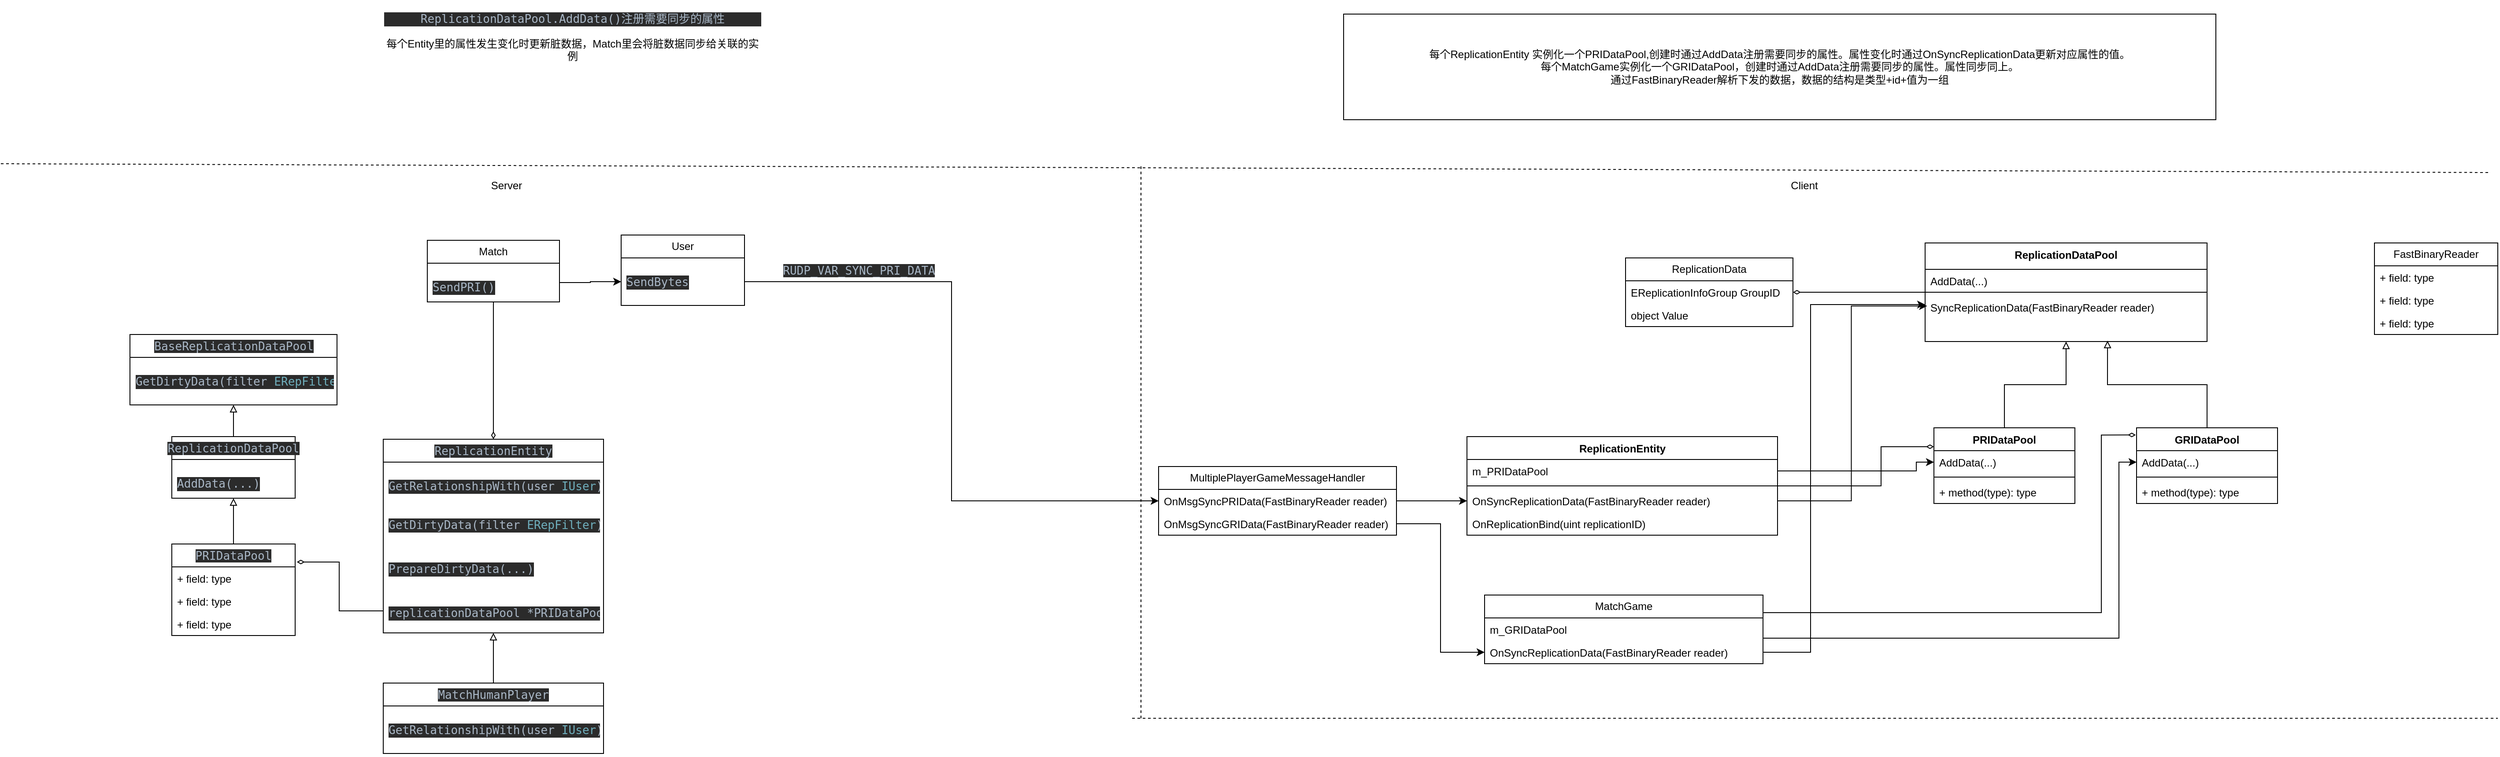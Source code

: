 <mxfile version="21.3.2" type="github">
  <diagram name="第 1 页" id="ozhlEDh4OqDTrrgAJ7Wa">
    <mxGraphModel dx="3607" dy="1046" grid="1" gridSize="10" guides="1" tooltips="1" connect="1" arrows="1" fold="1" page="1" pageScale="1" pageWidth="827" pageHeight="1169" math="0" shadow="0">
      <root>
        <mxCell id="0" />
        <mxCell id="1" parent="0" />
        <mxCell id="N430Aj534q1zeIAL79OQ-1" value="ReplicationData" style="swimlane;fontStyle=0;childLayout=stackLayout;horizontal=1;startSize=26;fillColor=none;horizontalStack=0;resizeParent=1;resizeParentMax=0;resizeLast=0;collapsible=1;marginBottom=0;whiteSpace=wrap;html=1;" vertex="1" parent="1">
          <mxGeometry x="440" y="407" width="190" height="78" as="geometry" />
        </mxCell>
        <mxCell id="N430Aj534q1zeIAL79OQ-2" value="EReplicationInfoGroup GroupID" style="text;strokeColor=none;fillColor=none;align=left;verticalAlign=top;spacingLeft=4;spacingRight=4;overflow=hidden;rotatable=0;points=[[0,0.5],[1,0.5]];portConstraint=eastwest;whiteSpace=wrap;html=1;" vertex="1" parent="N430Aj534q1zeIAL79OQ-1">
          <mxGeometry y="26" width="190" height="26" as="geometry" />
        </mxCell>
        <mxCell id="N430Aj534q1zeIAL79OQ-3" value="object Value" style="text;strokeColor=none;fillColor=none;align=left;verticalAlign=top;spacingLeft=4;spacingRight=4;overflow=hidden;rotatable=0;points=[[0,0.5],[1,0.5]];portConstraint=eastwest;whiteSpace=wrap;html=1;" vertex="1" parent="N430Aj534q1zeIAL79OQ-1">
          <mxGeometry y="52" width="190" height="26" as="geometry" />
        </mxCell>
        <mxCell id="N430Aj534q1zeIAL79OQ-25" style="edgeStyle=orthogonalEdgeStyle;rounded=0;orthogonalLoop=1;jettySize=auto;html=1;endArrow=diamondThin;endFill=0;" edge="1" parent="1" source="N430Aj534q1zeIAL79OQ-6" target="N430Aj534q1zeIAL79OQ-1">
          <mxGeometry relative="1" as="geometry" />
        </mxCell>
        <mxCell id="N430Aj534q1zeIAL79OQ-6" value="ReplicationDataPool" style="swimlane;fontStyle=1;align=center;verticalAlign=top;childLayout=stackLayout;horizontal=1;startSize=30;horizontalStack=0;resizeParent=1;resizeParentMax=0;resizeLast=0;collapsible=1;marginBottom=0;whiteSpace=wrap;html=1;" vertex="1" parent="1">
          <mxGeometry x="780" y="390" width="320" height="112" as="geometry" />
        </mxCell>
        <mxCell id="N430Aj534q1zeIAL79OQ-7" value="AddData(...)" style="text;strokeColor=none;fillColor=none;align=left;verticalAlign=top;spacingLeft=4;spacingRight=4;overflow=hidden;rotatable=0;points=[[0,0.5],[1,0.5]];portConstraint=eastwest;whiteSpace=wrap;html=1;" vertex="1" parent="N430Aj534q1zeIAL79OQ-6">
          <mxGeometry y="30" width="320" height="22" as="geometry" />
        </mxCell>
        <mxCell id="N430Aj534q1zeIAL79OQ-8" value="" style="line;strokeWidth=1;fillColor=none;align=left;verticalAlign=middle;spacingTop=-1;spacingLeft=3;spacingRight=3;rotatable=0;labelPosition=right;points=[];portConstraint=eastwest;strokeColor=inherit;" vertex="1" parent="N430Aj534q1zeIAL79OQ-6">
          <mxGeometry y="52" width="320" height="8" as="geometry" />
        </mxCell>
        <mxCell id="N430Aj534q1zeIAL79OQ-9" value="SyncReplicationData(FastBinaryReader reader)" style="text;strokeColor=none;fillColor=none;align=left;verticalAlign=top;spacingLeft=4;spacingRight=4;overflow=hidden;rotatable=0;points=[[0,0.5],[1,0.5]];portConstraint=eastwest;whiteSpace=wrap;html=1;" vertex="1" parent="N430Aj534q1zeIAL79OQ-6">
          <mxGeometry y="60" width="320" height="52" as="geometry" />
        </mxCell>
        <mxCell id="N430Aj534q1zeIAL79OQ-26" style="edgeStyle=orthogonalEdgeStyle;rounded=0;orthogonalLoop=1;jettySize=auto;html=1;endArrow=diamondThin;endFill=0;entryX=0;entryY=0.25;entryDx=0;entryDy=0;" edge="1" parent="1" source="N430Aj534q1zeIAL79OQ-10" target="N430Aj534q1zeIAL79OQ-19">
          <mxGeometry relative="1" as="geometry">
            <Array as="points">
              <mxPoint x="730" y="666" />
              <mxPoint x="730" y="622" />
            </Array>
          </mxGeometry>
        </mxCell>
        <mxCell id="N430Aj534q1zeIAL79OQ-10" value="ReplicationEntity" style="swimlane;fontStyle=1;align=center;verticalAlign=top;childLayout=stackLayout;horizontal=1;startSize=26;horizontalStack=0;resizeParent=1;resizeParentMax=0;resizeLast=0;collapsible=1;marginBottom=0;whiteSpace=wrap;html=1;" vertex="1" parent="1">
          <mxGeometry x="260" y="610" width="352.5" height="112" as="geometry" />
        </mxCell>
        <mxCell id="N430Aj534q1zeIAL79OQ-11" value="m_PRIDataPool" style="text;strokeColor=none;fillColor=none;align=left;verticalAlign=top;spacingLeft=4;spacingRight=4;overflow=hidden;rotatable=0;points=[[0,0.5],[1,0.5]];portConstraint=eastwest;whiteSpace=wrap;html=1;" vertex="1" parent="N430Aj534q1zeIAL79OQ-10">
          <mxGeometry y="26" width="352.5" height="26" as="geometry" />
        </mxCell>
        <mxCell id="N430Aj534q1zeIAL79OQ-12" value="" style="line;strokeWidth=1;fillColor=none;align=left;verticalAlign=middle;spacingTop=-1;spacingLeft=3;spacingRight=3;rotatable=0;labelPosition=right;points=[];portConstraint=eastwest;strokeColor=inherit;" vertex="1" parent="N430Aj534q1zeIAL79OQ-10">
          <mxGeometry y="52" width="352.5" height="8" as="geometry" />
        </mxCell>
        <mxCell id="N430Aj534q1zeIAL79OQ-13" value="OnSyncReplicationData(FastBinaryReader reader)" style="text;strokeColor=none;fillColor=none;align=left;verticalAlign=top;spacingLeft=4;spacingRight=4;overflow=hidden;rotatable=0;points=[[0,0.5],[1,0.5]];portConstraint=eastwest;whiteSpace=wrap;html=1;" vertex="1" parent="N430Aj534q1zeIAL79OQ-10">
          <mxGeometry y="60" width="352.5" height="26" as="geometry" />
        </mxCell>
        <mxCell id="N430Aj534q1zeIAL79OQ-28" value="OnReplicationBind(uint replicationID)" style="text;strokeColor=none;fillColor=none;align=left;verticalAlign=top;spacingLeft=4;spacingRight=4;overflow=hidden;rotatable=0;points=[[0,0.5],[1,0.5]];portConstraint=eastwest;whiteSpace=wrap;html=1;" vertex="1" parent="N430Aj534q1zeIAL79OQ-10">
          <mxGeometry y="86" width="352.5" height="26" as="geometry" />
        </mxCell>
        <mxCell id="N430Aj534q1zeIAL79OQ-14" value="MultiplePlayerGameMessageHandler" style="swimlane;fontStyle=0;childLayout=stackLayout;horizontal=1;startSize=26;fillColor=none;horizontalStack=0;resizeParent=1;resizeParentMax=0;resizeLast=0;collapsible=1;marginBottom=0;whiteSpace=wrap;html=1;" vertex="1" parent="1">
          <mxGeometry x="-90" y="644" width="270" height="78" as="geometry" />
        </mxCell>
        <mxCell id="N430Aj534q1zeIAL79OQ-15" value="OnMsgSyncPRIData(FastBinaryReader reader)" style="text;strokeColor=none;fillColor=none;align=left;verticalAlign=top;spacingLeft=4;spacingRight=4;overflow=hidden;rotatable=0;points=[[0,0.5],[1,0.5]];portConstraint=eastwest;whiteSpace=wrap;html=1;" vertex="1" parent="N430Aj534q1zeIAL79OQ-14">
          <mxGeometry y="26" width="270" height="26" as="geometry" />
        </mxCell>
        <mxCell id="N430Aj534q1zeIAL79OQ-47" value="OnMsgSyncGRIData(FastBinaryReader reader)" style="text;strokeColor=none;fillColor=none;align=left;verticalAlign=top;spacingLeft=4;spacingRight=4;overflow=hidden;rotatable=0;points=[[0,0.5],[1,0.5]];portConstraint=eastwest;whiteSpace=wrap;html=1;" vertex="1" parent="N430Aj534q1zeIAL79OQ-14">
          <mxGeometry y="52" width="270" height="26" as="geometry" />
        </mxCell>
        <mxCell id="N430Aj534q1zeIAL79OQ-18" style="edgeStyle=orthogonalEdgeStyle;rounded=0;orthogonalLoop=1;jettySize=auto;html=1;entryX=0;entryY=0.5;entryDx=0;entryDy=0;" edge="1" parent="1" source="N430Aj534q1zeIAL79OQ-15" target="N430Aj534q1zeIAL79OQ-13">
          <mxGeometry relative="1" as="geometry" />
        </mxCell>
        <mxCell id="N430Aj534q1zeIAL79OQ-24" style="edgeStyle=orthogonalEdgeStyle;rounded=0;orthogonalLoop=1;jettySize=auto;html=1;endArrow=block;endFill=0;" edge="1" parent="1" source="N430Aj534q1zeIAL79OQ-19" target="N430Aj534q1zeIAL79OQ-6">
          <mxGeometry relative="1" as="geometry" />
        </mxCell>
        <mxCell id="N430Aj534q1zeIAL79OQ-19" value="PRIDataPool" style="swimlane;fontStyle=1;align=center;verticalAlign=top;childLayout=stackLayout;horizontal=1;startSize=26;horizontalStack=0;resizeParent=1;resizeParentMax=0;resizeLast=0;collapsible=1;marginBottom=0;whiteSpace=wrap;html=1;" vertex="1" parent="1">
          <mxGeometry x="790" y="600" width="160" height="86" as="geometry" />
        </mxCell>
        <mxCell id="N430Aj534q1zeIAL79OQ-20" value="AddData(...)" style="text;strokeColor=none;fillColor=none;align=left;verticalAlign=top;spacingLeft=4;spacingRight=4;overflow=hidden;rotatable=0;points=[[0,0.5],[1,0.5]];portConstraint=eastwest;whiteSpace=wrap;html=1;" vertex="1" parent="N430Aj534q1zeIAL79OQ-19">
          <mxGeometry y="26" width="160" height="26" as="geometry" />
        </mxCell>
        <mxCell id="N430Aj534q1zeIAL79OQ-21" value="" style="line;strokeWidth=1;fillColor=none;align=left;verticalAlign=middle;spacingTop=-1;spacingLeft=3;spacingRight=3;rotatable=0;labelPosition=right;points=[];portConstraint=eastwest;strokeColor=inherit;" vertex="1" parent="N430Aj534q1zeIAL79OQ-19">
          <mxGeometry y="52" width="160" height="8" as="geometry" />
        </mxCell>
        <mxCell id="N430Aj534q1zeIAL79OQ-22" value="+ method(type): type" style="text;strokeColor=none;fillColor=none;align=left;verticalAlign=top;spacingLeft=4;spacingRight=4;overflow=hidden;rotatable=0;points=[[0,0.5],[1,0.5]];portConstraint=eastwest;whiteSpace=wrap;html=1;" vertex="1" parent="N430Aj534q1zeIAL79OQ-19">
          <mxGeometry y="60" width="160" height="26" as="geometry" />
        </mxCell>
        <mxCell id="N430Aj534q1zeIAL79OQ-27" style="edgeStyle=orthogonalEdgeStyle;rounded=0;orthogonalLoop=1;jettySize=auto;html=1;entryX=0.007;entryY=0.224;entryDx=0;entryDy=0;entryPerimeter=0;" edge="1" parent="1" source="N430Aj534q1zeIAL79OQ-13" target="N430Aj534q1zeIAL79OQ-9">
          <mxGeometry relative="1" as="geometry" />
        </mxCell>
        <mxCell id="N430Aj534q1zeIAL79OQ-31" style="edgeStyle=orthogonalEdgeStyle;rounded=0;orthogonalLoop=1;jettySize=auto;html=1;exitX=1;exitY=0.5;exitDx=0;exitDy=0;entryX=0;entryY=0.5;entryDx=0;entryDy=0;" edge="1" parent="1" source="N430Aj534q1zeIAL79OQ-11" target="N430Aj534q1zeIAL79OQ-20">
          <mxGeometry relative="1" as="geometry">
            <Array as="points">
              <mxPoint x="770" y="649" />
              <mxPoint x="770" y="639" />
            </Array>
          </mxGeometry>
        </mxCell>
        <mxCell id="N430Aj534q1zeIAL79OQ-36" style="edgeStyle=orthogonalEdgeStyle;rounded=0;orthogonalLoop=1;jettySize=auto;html=1;entryX=0.647;entryY=0.981;entryDx=0;entryDy=0;entryPerimeter=0;endArrow=block;endFill=0;" edge="1" parent="1" source="N430Aj534q1zeIAL79OQ-32" target="N430Aj534q1zeIAL79OQ-9">
          <mxGeometry relative="1" as="geometry" />
        </mxCell>
        <mxCell id="N430Aj534q1zeIAL79OQ-32" value="GRIDataPool" style="swimlane;fontStyle=1;align=center;verticalAlign=top;childLayout=stackLayout;horizontal=1;startSize=26;horizontalStack=0;resizeParent=1;resizeParentMax=0;resizeLast=0;collapsible=1;marginBottom=0;whiteSpace=wrap;html=1;" vertex="1" parent="1">
          <mxGeometry x="1020" y="600" width="160" height="86" as="geometry" />
        </mxCell>
        <mxCell id="N430Aj534q1zeIAL79OQ-33" value="AddData(...)" style="text;strokeColor=none;fillColor=none;align=left;verticalAlign=top;spacingLeft=4;spacingRight=4;overflow=hidden;rotatable=0;points=[[0,0.5],[1,0.5]];portConstraint=eastwest;whiteSpace=wrap;html=1;" vertex="1" parent="N430Aj534q1zeIAL79OQ-32">
          <mxGeometry y="26" width="160" height="26" as="geometry" />
        </mxCell>
        <mxCell id="N430Aj534q1zeIAL79OQ-34" value="" style="line;strokeWidth=1;fillColor=none;align=left;verticalAlign=middle;spacingTop=-1;spacingLeft=3;spacingRight=3;rotatable=0;labelPosition=right;points=[];portConstraint=eastwest;strokeColor=inherit;" vertex="1" parent="N430Aj534q1zeIAL79OQ-32">
          <mxGeometry y="52" width="160" height="8" as="geometry" />
        </mxCell>
        <mxCell id="N430Aj534q1zeIAL79OQ-35" value="+ method(type): type" style="text;strokeColor=none;fillColor=none;align=left;verticalAlign=top;spacingLeft=4;spacingRight=4;overflow=hidden;rotatable=0;points=[[0,0.5],[1,0.5]];portConstraint=eastwest;whiteSpace=wrap;html=1;" vertex="1" parent="N430Aj534q1zeIAL79OQ-32">
          <mxGeometry y="60" width="160" height="26" as="geometry" />
        </mxCell>
        <mxCell id="N430Aj534q1zeIAL79OQ-44" style="edgeStyle=orthogonalEdgeStyle;rounded=0;orthogonalLoop=1;jettySize=auto;html=1;entryX=-0.006;entryY=0.095;entryDx=0;entryDy=0;entryPerimeter=0;endArrow=diamondThin;endFill=0;" edge="1" parent="1" source="N430Aj534q1zeIAL79OQ-37" target="N430Aj534q1zeIAL79OQ-32">
          <mxGeometry relative="1" as="geometry">
            <Array as="points">
              <mxPoint x="980" y="810" />
              <mxPoint x="980" y="608" />
            </Array>
          </mxGeometry>
        </mxCell>
        <mxCell id="N430Aj534q1zeIAL79OQ-37" value="MatchGame" style="swimlane;fontStyle=0;childLayout=stackLayout;horizontal=1;startSize=26;fillColor=none;horizontalStack=0;resizeParent=1;resizeParentMax=0;resizeLast=0;collapsible=1;marginBottom=0;whiteSpace=wrap;html=1;" vertex="1" parent="1">
          <mxGeometry x="280" y="790" width="316" height="78" as="geometry" />
        </mxCell>
        <mxCell id="N430Aj534q1zeIAL79OQ-38" value="m_GRIDataPool" style="text;strokeColor=none;fillColor=none;align=left;verticalAlign=top;spacingLeft=4;spacingRight=4;overflow=hidden;rotatable=0;points=[[0,0.5],[1,0.5]];portConstraint=eastwest;whiteSpace=wrap;html=1;" vertex="1" parent="N430Aj534q1zeIAL79OQ-37">
          <mxGeometry y="26" width="316" height="26" as="geometry" />
        </mxCell>
        <mxCell id="N430Aj534q1zeIAL79OQ-39" value="OnSyncReplicationData(FastBinaryReader reader)" style="text;strokeColor=none;fillColor=none;align=left;verticalAlign=top;spacingLeft=4;spacingRight=4;overflow=hidden;rotatable=0;points=[[0,0.5],[1,0.5]];portConstraint=eastwest;whiteSpace=wrap;html=1;" vertex="1" parent="N430Aj534q1zeIAL79OQ-37">
          <mxGeometry y="52" width="316" height="26" as="geometry" />
        </mxCell>
        <mxCell id="N430Aj534q1zeIAL79OQ-45" style="edgeStyle=orthogonalEdgeStyle;rounded=0;orthogonalLoop=1;jettySize=auto;html=1;entryX=0;entryY=0.5;entryDx=0;entryDy=0;" edge="1" parent="1" source="N430Aj534q1zeIAL79OQ-38" target="N430Aj534q1zeIAL79OQ-33">
          <mxGeometry relative="1" as="geometry">
            <Array as="points">
              <mxPoint x="1000" y="839" />
              <mxPoint x="1000" y="639" />
            </Array>
          </mxGeometry>
        </mxCell>
        <mxCell id="N430Aj534q1zeIAL79OQ-46" style="edgeStyle=orthogonalEdgeStyle;rounded=0;orthogonalLoop=1;jettySize=auto;html=1;entryX=0;entryY=0.192;entryDx=0;entryDy=0;entryPerimeter=0;" edge="1" parent="1" source="N430Aj534q1zeIAL79OQ-39" target="N430Aj534q1zeIAL79OQ-9">
          <mxGeometry relative="1" as="geometry">
            <Array as="points">
              <mxPoint x="650" y="855" />
              <mxPoint x="650" y="460" />
            </Array>
          </mxGeometry>
        </mxCell>
        <mxCell id="N430Aj534q1zeIAL79OQ-48" style="edgeStyle=orthogonalEdgeStyle;rounded=0;orthogonalLoop=1;jettySize=auto;html=1;entryX=0;entryY=0.5;entryDx=0;entryDy=0;" edge="1" parent="1" source="N430Aj534q1zeIAL79OQ-47" target="N430Aj534q1zeIAL79OQ-39">
          <mxGeometry relative="1" as="geometry" />
        </mxCell>
        <mxCell id="N430Aj534q1zeIAL79OQ-49" value="" style="endArrow=none;dashed=1;html=1;rounded=0;" edge="1" parent="1">
          <mxGeometry width="50" height="50" relative="1" as="geometry">
            <mxPoint x="-1404.0" y="300" as="sourcePoint" />
            <mxPoint x="1420" y="310" as="targetPoint" />
          </mxGeometry>
        </mxCell>
        <mxCell id="N430Aj534q1zeIAL79OQ-50" value="每个ReplicationEntity 实例化一个PRIDataPool,创建时通过AddData注册需要同步的属性。属性变化时通过OnSyncReplicationData更新对应属性的值。&lt;br&gt;每个MatchGame实例化一个GRIDataPool，创建时通过AddData注册需要同步的属性。属性同步同上。&lt;br&gt;通过FastBinaryReader解析下发的数据，数据的结构是类型+id+值为一组" style="html=1;whiteSpace=wrap;" vertex="1" parent="1">
          <mxGeometry x="120" y="130" width="990" height="120" as="geometry" />
        </mxCell>
        <mxCell id="N430Aj534q1zeIAL79OQ-51" value="" style="endArrow=none;dashed=1;html=1;rounded=0;" edge="1" parent="1">
          <mxGeometry width="50" height="50" relative="1" as="geometry">
            <mxPoint x="-120" y="930" as="sourcePoint" />
            <mxPoint x="1430" y="930" as="targetPoint" />
          </mxGeometry>
        </mxCell>
        <mxCell id="N430Aj534q1zeIAL79OQ-52" value="Client" style="text;html=1;strokeColor=none;fillColor=none;align=center;verticalAlign=middle;whiteSpace=wrap;rounded=0;" vertex="1" parent="1">
          <mxGeometry x="612.5" y="310" width="60" height="30" as="geometry" />
        </mxCell>
        <mxCell id="N430Aj534q1zeIAL79OQ-53" value="" style="endArrow=none;dashed=1;html=1;rounded=0;" edge="1" parent="1">
          <mxGeometry width="50" height="50" relative="1" as="geometry">
            <mxPoint x="-110" y="930" as="sourcePoint" />
            <mxPoint x="-110" y="300" as="targetPoint" />
          </mxGeometry>
        </mxCell>
        <mxCell id="N430Aj534q1zeIAL79OQ-54" value="Server" style="text;html=1;strokeColor=none;fillColor=none;align=center;verticalAlign=middle;whiteSpace=wrap;rounded=0;" vertex="1" parent="1">
          <mxGeometry x="-860" y="310" width="60" height="30" as="geometry" />
        </mxCell>
        <mxCell id="N430Aj534q1zeIAL79OQ-55" value="FastBinaryReader" style="swimlane;fontStyle=0;childLayout=stackLayout;horizontal=1;startSize=26;fillColor=none;horizontalStack=0;resizeParent=1;resizeParentMax=0;resizeLast=0;collapsible=1;marginBottom=0;whiteSpace=wrap;html=1;" vertex="1" parent="1">
          <mxGeometry x="1290" y="390" width="140" height="104" as="geometry" />
        </mxCell>
        <mxCell id="N430Aj534q1zeIAL79OQ-56" value="+ field: type" style="text;strokeColor=none;fillColor=none;align=left;verticalAlign=top;spacingLeft=4;spacingRight=4;overflow=hidden;rotatable=0;points=[[0,0.5],[1,0.5]];portConstraint=eastwest;whiteSpace=wrap;html=1;" vertex="1" parent="N430Aj534q1zeIAL79OQ-55">
          <mxGeometry y="26" width="140" height="26" as="geometry" />
        </mxCell>
        <mxCell id="N430Aj534q1zeIAL79OQ-57" value="+ field: type" style="text;strokeColor=none;fillColor=none;align=left;verticalAlign=top;spacingLeft=4;spacingRight=4;overflow=hidden;rotatable=0;points=[[0,0.5],[1,0.5]];portConstraint=eastwest;whiteSpace=wrap;html=1;" vertex="1" parent="N430Aj534q1zeIAL79OQ-55">
          <mxGeometry y="52" width="140" height="26" as="geometry" />
        </mxCell>
        <mxCell id="N430Aj534q1zeIAL79OQ-58" value="+ field: type" style="text;strokeColor=none;fillColor=none;align=left;verticalAlign=top;spacingLeft=4;spacingRight=4;overflow=hidden;rotatable=0;points=[[0,0.5],[1,0.5]];portConstraint=eastwest;whiteSpace=wrap;html=1;" vertex="1" parent="N430Aj534q1zeIAL79OQ-55">
          <mxGeometry y="78" width="140" height="26" as="geometry" />
        </mxCell>
        <mxCell id="N430Aj534q1zeIAL79OQ-59" value="Match" style="swimlane;fontStyle=0;childLayout=stackLayout;horizontal=1;startSize=26;fillColor=none;horizontalStack=0;resizeParent=1;resizeParentMax=0;resizeLast=0;collapsible=1;marginBottom=0;whiteSpace=wrap;html=1;" vertex="1" parent="1">
          <mxGeometry x="-920" y="387" width="150" height="70" as="geometry" />
        </mxCell>
        <mxCell id="N430Aj534q1zeIAL79OQ-60" value="&lt;pre style=&quot;background-color:#2b2b2b;color:#a9b7c6;font-family:&#39;JetBrains Mono&#39;,monospace;font-size:9.8pt;&quot;&gt;SendPRI()&lt;/pre&gt;" style="text;strokeColor=none;fillColor=none;align=left;verticalAlign=top;spacingLeft=4;spacingRight=4;overflow=hidden;rotatable=0;points=[[0,0.5],[1,0.5]];portConstraint=eastwest;whiteSpace=wrap;html=1;" vertex="1" parent="N430Aj534q1zeIAL79OQ-59">
          <mxGeometry y="26" width="150" height="44" as="geometry" />
        </mxCell>
        <mxCell id="N430Aj534q1zeIAL79OQ-63" value="User" style="swimlane;fontStyle=0;childLayout=stackLayout;horizontal=1;startSize=26;fillColor=none;horizontalStack=0;resizeParent=1;resizeParentMax=0;resizeLast=0;collapsible=1;marginBottom=0;whiteSpace=wrap;html=1;" vertex="1" parent="1">
          <mxGeometry x="-700" y="381" width="140" height="80" as="geometry" />
        </mxCell>
        <mxCell id="N430Aj534q1zeIAL79OQ-64" value="&lt;pre style=&quot;background-color: rgb(43, 43, 43); color: rgb(169, 183, 198); font-family: &amp;quot;JetBrains Mono&amp;quot;, monospace; font-size: 9.8pt;&quot;&gt;SendBytes&lt;/pre&gt;" style="text;strokeColor=none;fillColor=none;align=left;verticalAlign=top;spacingLeft=4;spacingRight=4;overflow=hidden;rotatable=0;points=[[0,0.5],[1,0.5]];portConstraint=eastwest;whiteSpace=wrap;html=1;" vertex="1" parent="N430Aj534q1zeIAL79OQ-63">
          <mxGeometry y="26" width="140" height="54" as="geometry" />
        </mxCell>
        <mxCell id="N430Aj534q1zeIAL79OQ-67" style="edgeStyle=orthogonalEdgeStyle;rounded=0;orthogonalLoop=1;jettySize=auto;html=1;entryX=0;entryY=0.5;entryDx=0;entryDy=0;" edge="1" parent="1" source="N430Aj534q1zeIAL79OQ-64" target="N430Aj534q1zeIAL79OQ-15">
          <mxGeometry relative="1" as="geometry" />
        </mxCell>
        <mxCell id="N430Aj534q1zeIAL79OQ-68" value="&lt;pre style=&quot;background-color:#2b2b2b;color:#a9b7c6;font-family:&#39;JetBrains Mono&#39;,monospace;font-size:9.8pt;&quot;&gt;RUDP_VAR_SYNC_PRI_DATA&lt;/pre&gt;" style="text;html=1;strokeColor=none;fillColor=none;align=center;verticalAlign=middle;whiteSpace=wrap;rounded=0;" vertex="1" parent="1">
          <mxGeometry x="-460" y="406" width="60" height="30" as="geometry" />
        </mxCell>
        <mxCell id="N430Aj534q1zeIAL79OQ-69" style="edgeStyle=orthogonalEdgeStyle;rounded=0;orthogonalLoop=1;jettySize=auto;html=1;exitX=1;exitY=0.5;exitDx=0;exitDy=0;entryX=0;entryY=0.5;entryDx=0;entryDy=0;" edge="1" parent="1" source="N430Aj534q1zeIAL79OQ-60" target="N430Aj534q1zeIAL79OQ-64">
          <mxGeometry relative="1" as="geometry" />
        </mxCell>
        <mxCell id="N430Aj534q1zeIAL79OQ-70" value="&lt;pre style=&quot;background-color:#2b2b2b;color:#a9b7c6;font-family:&#39;JetBrains Mono&#39;,monospace;font-size:9.8pt;&quot;&gt;ReplicationEntity&lt;/pre&gt;" style="swimlane;fontStyle=0;childLayout=stackLayout;horizontal=1;startSize=26;fillColor=none;horizontalStack=0;resizeParent=1;resizeParentMax=0;resizeLast=0;collapsible=1;marginBottom=0;whiteSpace=wrap;html=1;" vertex="1" parent="1">
          <mxGeometry x="-970" y="613" width="250" height="220" as="geometry" />
        </mxCell>
        <mxCell id="N430Aj534q1zeIAL79OQ-71" value="&lt;pre style=&quot;background-color:#2b2b2b;color:#a9b7c6;font-family:&#39;JetBrains Mono&#39;,monospace;font-size:9.8pt;&quot;&gt;GetRelationshipWith(user &lt;span style=&quot;color:#6fafbd;&quot;&gt;IUser&lt;/span&gt;)&lt;/pre&gt;" style="text;strokeColor=none;fillColor=none;align=left;verticalAlign=top;spacingLeft=4;spacingRight=4;overflow=hidden;rotatable=0;points=[[0,0.5],[1,0.5]];portConstraint=eastwest;whiteSpace=wrap;html=1;" vertex="1" parent="N430Aj534q1zeIAL79OQ-70">
          <mxGeometry y="26" width="250" height="44" as="geometry" />
        </mxCell>
        <mxCell id="N430Aj534q1zeIAL79OQ-74" value="&lt;pre style=&quot;background-color:#2b2b2b;color:#a9b7c6;font-family:&#39;JetBrains Mono&#39;,monospace;font-size:9.8pt;&quot;&gt;&lt;pre style=&quot;font-family: &amp;quot;JetBrains Mono&amp;quot;, monospace; font-size: 9.8pt;&quot;&gt;GetDirtyData(filter &lt;span style=&quot;color:#6fafbd;&quot;&gt;ERepFilter&lt;/span&gt;)&lt;/pre&gt;&lt;/pre&gt;" style="text;strokeColor=none;fillColor=none;align=left;verticalAlign=top;spacingLeft=4;spacingRight=4;overflow=hidden;rotatable=0;points=[[0,0.5],[1,0.5]];portConstraint=eastwest;whiteSpace=wrap;html=1;" vertex="1" parent="N430Aj534q1zeIAL79OQ-70">
          <mxGeometry y="70" width="250" height="50" as="geometry" />
        </mxCell>
        <mxCell id="N430Aj534q1zeIAL79OQ-93" value="&lt;pre style=&quot;background-color:#2b2b2b;color:#a9b7c6;font-family:&#39;JetBrains Mono&#39;,monospace;font-size:9.8pt;&quot;&gt;&lt;pre style=&quot;font-family: &amp;quot;JetBrains Mono&amp;quot;, monospace; font-size: 9.8pt;&quot;&gt;PrepareDirtyData(...)&lt;/pre&gt;&lt;/pre&gt;" style="text;strokeColor=none;fillColor=none;align=left;verticalAlign=top;spacingLeft=4;spacingRight=4;overflow=hidden;rotatable=0;points=[[0,0.5],[1,0.5]];portConstraint=eastwest;whiteSpace=wrap;html=1;" vertex="1" parent="N430Aj534q1zeIAL79OQ-70">
          <mxGeometry y="120" width="250" height="50" as="geometry" />
        </mxCell>
        <mxCell id="N430Aj534q1zeIAL79OQ-100" value="&lt;pre style=&quot;background-color:#2b2b2b;color:#a9b7c6;font-family:&#39;JetBrains Mono&#39;,monospace;font-size:9.8pt;&quot;&gt;&lt;pre style=&quot;font-family: &amp;quot;JetBrains Mono&amp;quot;, monospace; font-size: 9.8pt;&quot;&gt;replicationDataPool *PRIDataPool&lt;/pre&gt;&lt;/pre&gt;" style="text;strokeColor=none;fillColor=none;align=left;verticalAlign=top;spacingLeft=4;spacingRight=4;overflow=hidden;rotatable=0;points=[[0,0.5],[1,0.5]];portConstraint=eastwest;whiteSpace=wrap;html=1;" vertex="1" parent="N430Aj534q1zeIAL79OQ-70">
          <mxGeometry y="170" width="250" height="50" as="geometry" />
        </mxCell>
        <mxCell id="N430Aj534q1zeIAL79OQ-75" style="edgeStyle=orthogonalEdgeStyle;rounded=0;orthogonalLoop=1;jettySize=auto;html=1;entryX=0.5;entryY=0;entryDx=0;entryDy=0;endArrow=diamondThin;endFill=0;" edge="1" parent="1" source="N430Aj534q1zeIAL79OQ-60" target="N430Aj534q1zeIAL79OQ-70">
          <mxGeometry relative="1" as="geometry">
            <Array as="points">
              <mxPoint x="-845" y="490" />
              <mxPoint x="-845" y="490" />
            </Array>
          </mxGeometry>
        </mxCell>
        <mxCell id="N430Aj534q1zeIAL79OQ-79" style="edgeStyle=orthogonalEdgeStyle;rounded=0;orthogonalLoop=1;jettySize=auto;html=1;endArrow=block;endFill=0;" edge="1" parent="1" source="N430Aj534q1zeIAL79OQ-76" target="N430Aj534q1zeIAL79OQ-70">
          <mxGeometry relative="1" as="geometry" />
        </mxCell>
        <mxCell id="N430Aj534q1zeIAL79OQ-76" value="&lt;pre style=&quot;background-color:#2b2b2b;color:#a9b7c6;font-family:&#39;JetBrains Mono&#39;,monospace;font-size:9.8pt;&quot;&gt;&lt;pre style=&quot;font-family: &amp;quot;JetBrains Mono&amp;quot;, monospace; font-size: 9.8pt;&quot;&gt;MatchHumanPlayer&lt;/pre&gt;&lt;/pre&gt;" style="swimlane;fontStyle=0;childLayout=stackLayout;horizontal=1;startSize=26;fillColor=none;horizontalStack=0;resizeParent=1;resizeParentMax=0;resizeLast=0;collapsible=1;marginBottom=0;whiteSpace=wrap;html=1;" vertex="1" parent="1">
          <mxGeometry x="-970" y="890" width="250" height="80" as="geometry" />
        </mxCell>
        <mxCell id="N430Aj534q1zeIAL79OQ-77" value="&lt;pre style=&quot;background-color:#2b2b2b;color:#a9b7c6;font-family:&#39;JetBrains Mono&#39;,monospace;font-size:9.8pt;&quot;&gt;GetRelationshipWith(user &lt;span style=&quot;color:#6fafbd;&quot;&gt;IUser&lt;/span&gt;)&lt;/pre&gt;" style="text;strokeColor=none;fillColor=none;align=left;verticalAlign=top;spacingLeft=4;spacingRight=4;overflow=hidden;rotatable=0;points=[[0,0.5],[1,0.5]];portConstraint=eastwest;whiteSpace=wrap;html=1;" vertex="1" parent="N430Aj534q1zeIAL79OQ-76">
          <mxGeometry y="26" width="250" height="54" as="geometry" />
        </mxCell>
        <mxCell id="N430Aj534q1zeIAL79OQ-91" style="edgeStyle=orthogonalEdgeStyle;rounded=0;orthogonalLoop=1;jettySize=auto;html=1;endArrow=block;endFill=0;" edge="1" parent="1" source="N430Aj534q1zeIAL79OQ-80" target="N430Aj534q1zeIAL79OQ-89">
          <mxGeometry relative="1" as="geometry" />
        </mxCell>
        <mxCell id="N430Aj534q1zeIAL79OQ-80" value="&lt;pre style=&quot;background-color:#2b2b2b;color:#a9b7c6;font-family:&#39;JetBrains Mono&#39;,monospace;font-size:9.8pt;&quot;&gt;ReplicationDataPool&lt;/pre&gt;" style="swimlane;fontStyle=0;childLayout=stackLayout;horizontal=1;startSize=26;fillColor=none;horizontalStack=0;resizeParent=1;resizeParentMax=0;resizeLast=0;collapsible=1;marginBottom=0;whiteSpace=wrap;html=1;" vertex="1" parent="1">
          <mxGeometry x="-1210" y="610" width="140" height="70" as="geometry" />
        </mxCell>
        <mxCell id="N430Aj534q1zeIAL79OQ-81" value="&lt;pre style=&quot;background-color:#2b2b2b;color:#a9b7c6;font-family:&#39;JetBrains Mono&#39;,monospace;font-size:9.8pt;&quot;&gt;&lt;pre style=&quot;font-family: &amp;quot;JetBrains Mono&amp;quot;, monospace; font-size: 9.8pt;&quot;&gt;AddData(...)&lt;/pre&gt;&lt;/pre&gt;" style="text;strokeColor=none;fillColor=none;align=left;verticalAlign=top;spacingLeft=4;spacingRight=4;overflow=hidden;rotatable=0;points=[[0,0.5],[1,0.5]];portConstraint=eastwest;whiteSpace=wrap;html=1;" vertex="1" parent="N430Aj534q1zeIAL79OQ-80">
          <mxGeometry y="26" width="140" height="44" as="geometry" />
        </mxCell>
        <mxCell id="N430Aj534q1zeIAL79OQ-88" style="edgeStyle=orthogonalEdgeStyle;rounded=0;orthogonalLoop=1;jettySize=auto;html=1;endArrow=block;endFill=0;" edge="1" parent="1" source="N430Aj534q1zeIAL79OQ-84" target="N430Aj534q1zeIAL79OQ-80">
          <mxGeometry relative="1" as="geometry" />
        </mxCell>
        <mxCell id="N430Aj534q1zeIAL79OQ-84" value="&lt;pre style=&quot;background-color:#2b2b2b;color:#a9b7c6;font-family:&#39;JetBrains Mono&#39;,monospace;font-size:9.8pt;&quot;&gt;PRIDataPool&lt;/pre&gt;" style="swimlane;fontStyle=0;childLayout=stackLayout;horizontal=1;startSize=26;fillColor=none;horizontalStack=0;resizeParent=1;resizeParentMax=0;resizeLast=0;collapsible=1;marginBottom=0;whiteSpace=wrap;html=1;" vertex="1" parent="1">
          <mxGeometry x="-1210" y="732" width="140" height="104" as="geometry" />
        </mxCell>
        <mxCell id="N430Aj534q1zeIAL79OQ-85" value="+ field: type" style="text;strokeColor=none;fillColor=none;align=left;verticalAlign=top;spacingLeft=4;spacingRight=4;overflow=hidden;rotatable=0;points=[[0,0.5],[1,0.5]];portConstraint=eastwest;whiteSpace=wrap;html=1;" vertex="1" parent="N430Aj534q1zeIAL79OQ-84">
          <mxGeometry y="26" width="140" height="26" as="geometry" />
        </mxCell>
        <mxCell id="N430Aj534q1zeIAL79OQ-86" value="+ field: type" style="text;strokeColor=none;fillColor=none;align=left;verticalAlign=top;spacingLeft=4;spacingRight=4;overflow=hidden;rotatable=0;points=[[0,0.5],[1,0.5]];portConstraint=eastwest;whiteSpace=wrap;html=1;" vertex="1" parent="N430Aj534q1zeIAL79OQ-84">
          <mxGeometry y="52" width="140" height="26" as="geometry" />
        </mxCell>
        <mxCell id="N430Aj534q1zeIAL79OQ-87" value="+ field: type" style="text;strokeColor=none;fillColor=none;align=left;verticalAlign=top;spacingLeft=4;spacingRight=4;overflow=hidden;rotatable=0;points=[[0,0.5],[1,0.5]];portConstraint=eastwest;whiteSpace=wrap;html=1;" vertex="1" parent="N430Aj534q1zeIAL79OQ-84">
          <mxGeometry y="78" width="140" height="26" as="geometry" />
        </mxCell>
        <mxCell id="N430Aj534q1zeIAL79OQ-89" value="&lt;pre style=&quot;background-color:#2b2b2b;color:#a9b7c6;font-family:&#39;JetBrains Mono&#39;,monospace;font-size:9.8pt;&quot;&gt;&lt;pre style=&quot;font-family: &amp;quot;JetBrains Mono&amp;quot;, monospace; font-size: 9.8pt;&quot;&gt;BaseReplicationDataPool&lt;/pre&gt;&lt;/pre&gt;" style="swimlane;fontStyle=0;childLayout=stackLayout;horizontal=1;startSize=26;fillColor=none;horizontalStack=0;resizeParent=1;resizeParentMax=0;resizeLast=0;collapsible=1;marginBottom=0;whiteSpace=wrap;html=1;" vertex="1" parent="1">
          <mxGeometry x="-1257.5" y="494" width="235" height="80" as="geometry" />
        </mxCell>
        <mxCell id="N430Aj534q1zeIAL79OQ-90" value="&lt;pre style=&quot;background-color:#2b2b2b;color:#a9b7c6;font-family:&#39;JetBrains Mono&#39;,monospace;font-size:9.8pt;&quot;&gt;GetDirtyData(filter &lt;span style=&quot;color:#6fafbd;&quot;&gt;ERepFilter&lt;/span&gt;)&lt;/pre&gt;" style="text;strokeColor=none;fillColor=none;align=left;verticalAlign=top;spacingLeft=4;spacingRight=4;overflow=hidden;rotatable=0;points=[[0,0.5],[1,0.5]];portConstraint=eastwest;whiteSpace=wrap;html=1;" vertex="1" parent="N430Aj534q1zeIAL79OQ-89">
          <mxGeometry y="26" width="235" height="54" as="geometry" />
        </mxCell>
        <mxCell id="N430Aj534q1zeIAL79OQ-95" value="&lt;pre style=&quot;background-color:#2b2b2b;color:#a9b7c6;font-family:&#39;JetBrains Mono&#39;,monospace;font-size:9.8pt;&quot;&gt;ReplicationDataPool.AddData()注册需要同步的属性&lt;/pre&gt;每个Entity里的属性发生变化时更新脏数据，Match里会将脏数据同步给关联的实例" style="text;html=1;strokeColor=none;fillColor=none;align=center;verticalAlign=middle;whiteSpace=wrap;rounded=0;" vertex="1" parent="1">
          <mxGeometry x="-970" y="120" width="430" height="60" as="geometry" />
        </mxCell>
        <mxCell id="N430Aj534q1zeIAL79OQ-101" style="edgeStyle=orthogonalEdgeStyle;rounded=0;orthogonalLoop=1;jettySize=auto;html=1;entryX=1.014;entryY=-0.212;entryDx=0;entryDy=0;entryPerimeter=0;endArrow=diamondThin;endFill=0;" edge="1" parent="1" source="N430Aj534q1zeIAL79OQ-100" target="N430Aj534q1zeIAL79OQ-85">
          <mxGeometry relative="1" as="geometry" />
        </mxCell>
      </root>
    </mxGraphModel>
  </diagram>
</mxfile>
